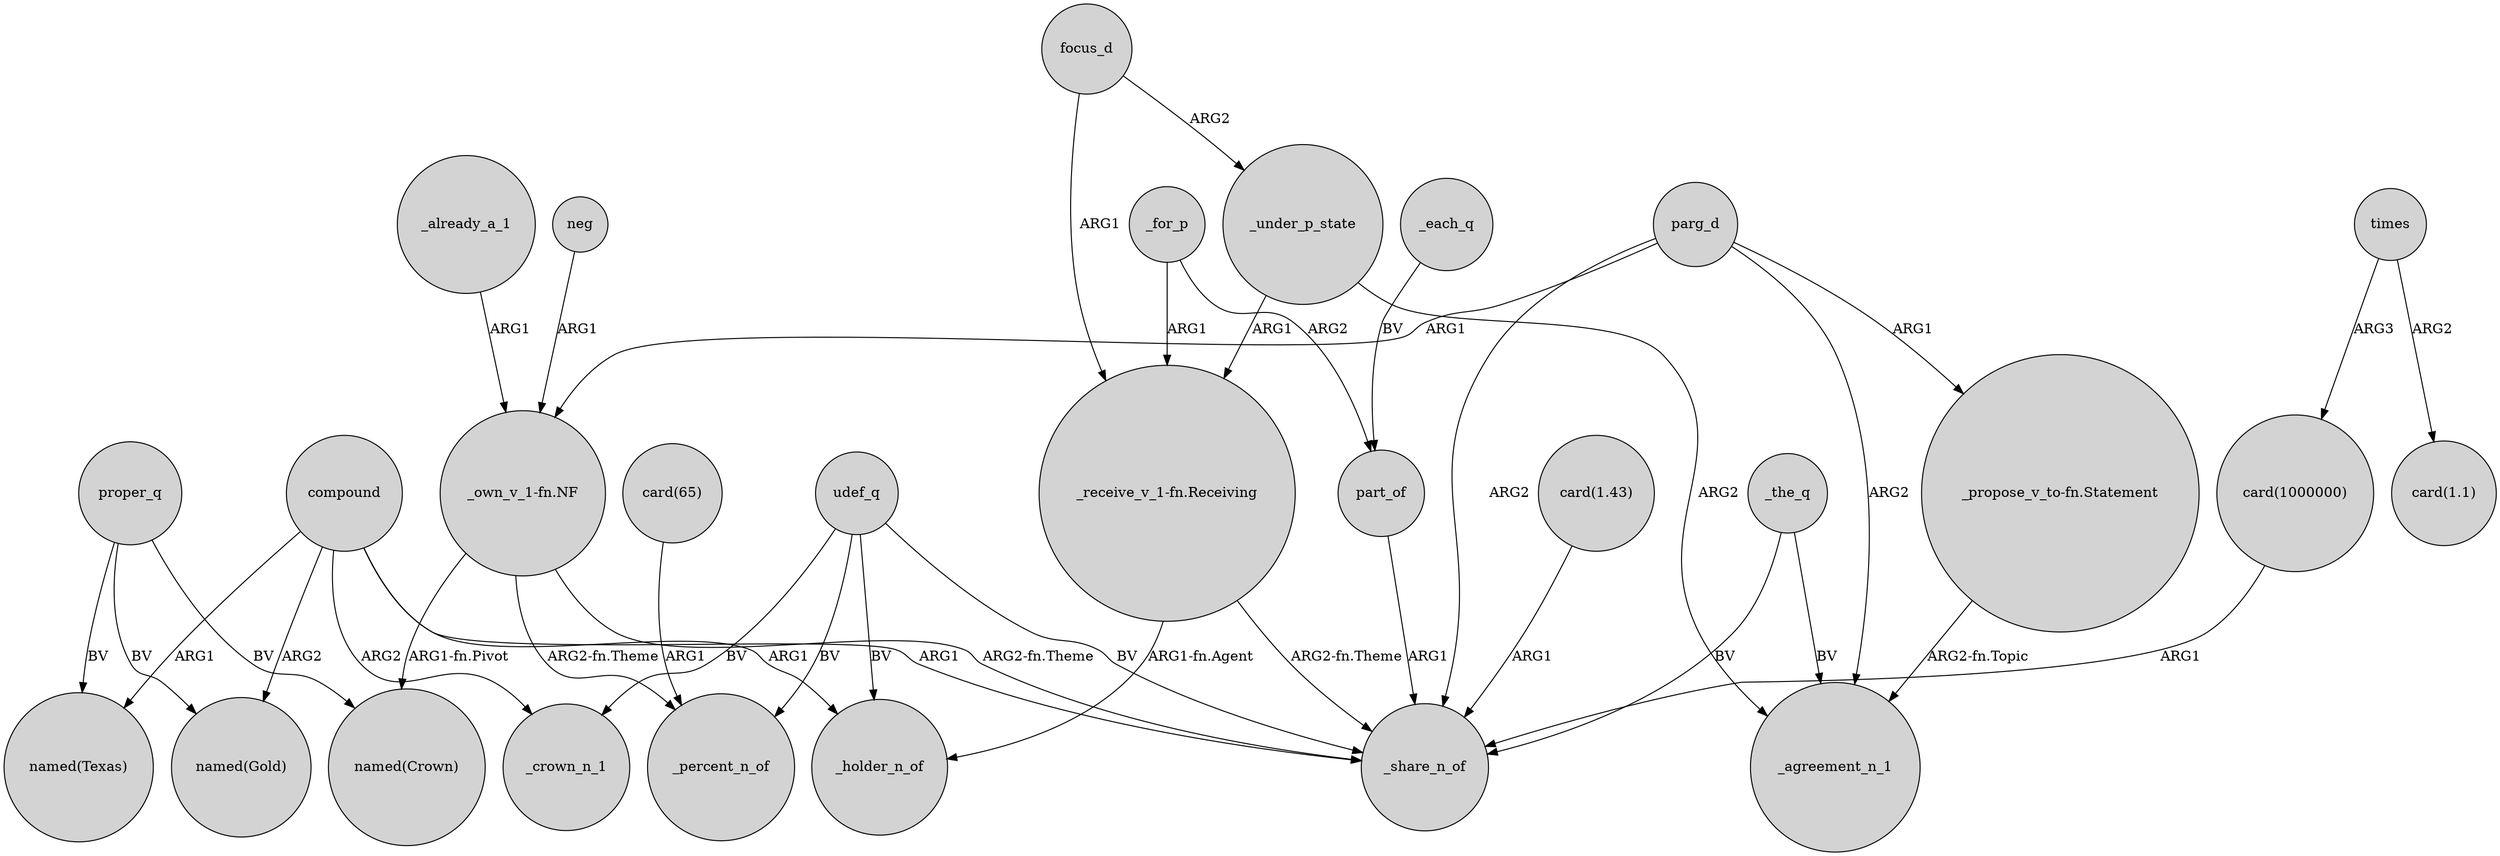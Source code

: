 digraph {
	node [shape=circle style=filled]
	compound -> "named(Texas)" [label=ARG1]
	udef_q -> _crown_n_1 [label=BV]
	parg_d -> _share_n_of [label=ARG2]
	"_receive_v_1-fn.Receiving" -> _share_n_of [label="ARG2-fn.Theme"]
	_already_a_1 -> "_own_v_1-fn.NF" [label=ARG1]
	compound -> "named(Gold)" [label=ARG2]
	proper_q -> "named(Gold)" [label=BV]
	proper_q -> "named(Crown)" [label=BV]
	_under_p_state -> "_receive_v_1-fn.Receiving" [label=ARG1]
	"_propose_v_to-fn.Statement" -> _agreement_n_1 [label="ARG2-fn.Topic"]
	focus_d -> "_receive_v_1-fn.Receiving" [label=ARG1]
	_the_q -> _share_n_of [label=BV]
	times -> "card(1.1)" [label=ARG2]
	parg_d -> "_propose_v_to-fn.Statement" [label=ARG1]
	compound -> _holder_n_of [label=ARG1]
	_under_p_state -> _agreement_n_1 [label=ARG2]
	"card(1.43)" -> _share_n_of [label=ARG1]
	parg_d -> "_own_v_1-fn.NF" [label=ARG1]
	"_own_v_1-fn.NF" -> _percent_n_of [label="ARG2-fn.Theme"]
	_for_p -> part_of [label=ARG2]
	proper_q -> "named(Texas)" [label=BV]
	_the_q -> _agreement_n_1 [label=BV]
	times -> "card(1000000)" [label=ARG3]
	"card(65)" -> _percent_n_of [label=ARG1]
	udef_q -> _holder_n_of [label=BV]
	compound -> _share_n_of [label=ARG1]
	"_receive_v_1-fn.Receiving" -> _holder_n_of [label="ARG1-fn.Agent"]
	udef_q -> _share_n_of [label=BV]
	_each_q -> part_of [label=BV]
	"card(1000000)" -> _share_n_of [label=ARG1]
	"_own_v_1-fn.NF" -> "named(Crown)" [label="ARG1-fn.Pivot"]
	"_own_v_1-fn.NF" -> _share_n_of [label="ARG2-fn.Theme"]
	_for_p -> "_receive_v_1-fn.Receiving" [label=ARG1]
	udef_q -> _percent_n_of [label=BV]
	parg_d -> _agreement_n_1 [label=ARG2]
	neg -> "_own_v_1-fn.NF" [label=ARG1]
	part_of -> _share_n_of [label=ARG1]
	focus_d -> _under_p_state [label=ARG2]
	compound -> _crown_n_1 [label=ARG2]
}
